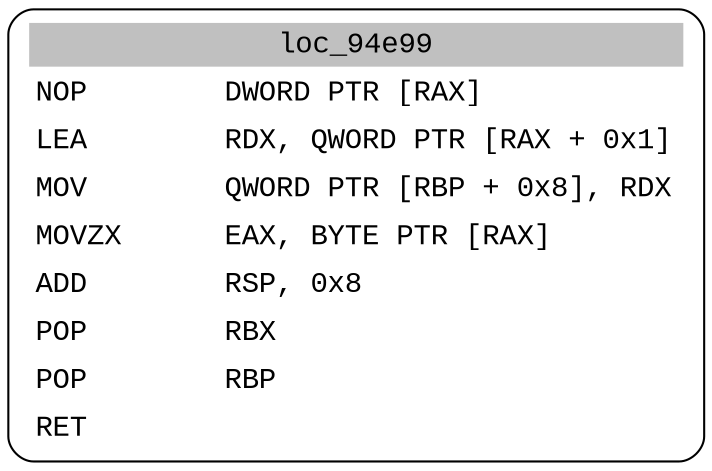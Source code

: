 digraph asm_graph {
1941 [
shape="Mrecord" fontname="Courier New"label =<<table border="0" cellborder="0" cellpadding="3"><tr><td align="center" colspan="2" bgcolor="grey">loc_94e99</td></tr><tr><td align="left">NOP        DWORD PTR [RAX]</td></tr><tr><td align="left">LEA        RDX, QWORD PTR [RAX + 0x1]</td></tr><tr><td align="left">MOV        QWORD PTR [RBP + 0x8], RDX</td></tr><tr><td align="left">MOVZX      EAX, BYTE PTR [RAX]</td></tr><tr><td align="left">ADD        RSP, 0x8</td></tr><tr><td align="left">POP        RBX</td></tr><tr><td align="left">POP        RBP</td></tr><tr><td align="left">RET        </td></tr></table>> ];
}